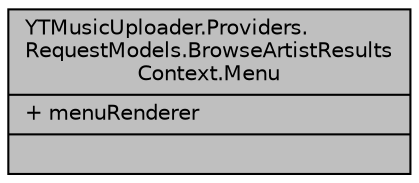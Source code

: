 digraph "YTMusicUploader.Providers.RequestModels.BrowseArtistResultsContext.Menu"
{
 // LATEX_PDF_SIZE
  edge [fontname="Helvetica",fontsize="10",labelfontname="Helvetica",labelfontsize="10"];
  node [fontname="Helvetica",fontsize="10",shape=record];
  Node1 [label="{YTMusicUploader.Providers.\lRequestModels.BrowseArtistResults\lContext.Menu\n|+ menuRenderer\l|}",height=0.2,width=0.4,color="black", fillcolor="grey75", style="filled", fontcolor="black",tooltip=" "];
}
